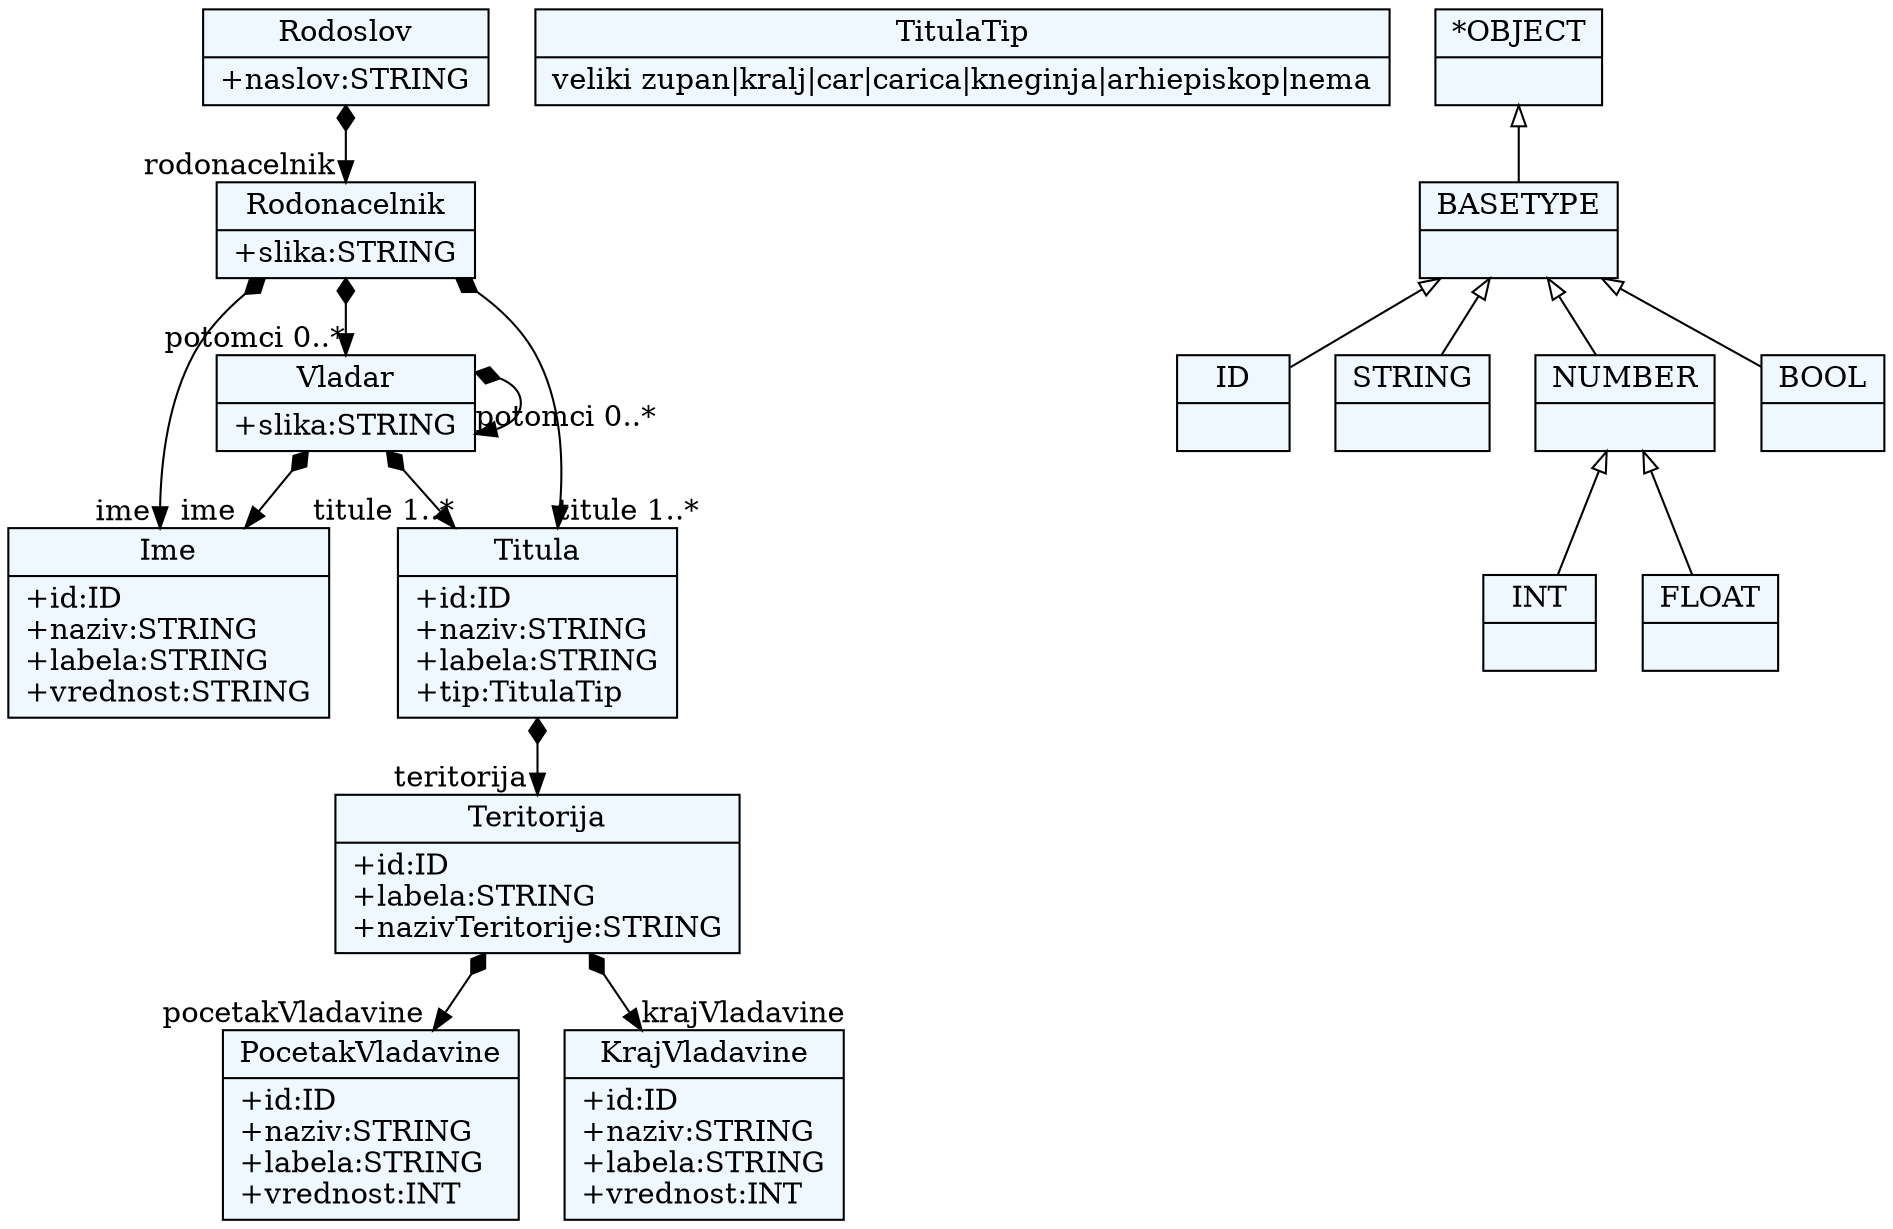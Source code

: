 
    digraph xtext {
    fontname = "Bitstream Vera Sans"
    fontsize = 8
    node[
        shape=record,
        style=filled,
        fillcolor=aliceblue
    ]
    nodesep = 0.3
    edge[dir=black,arrowtail=empty]


20526664 -> 20545544[arrowtail=diamond, dir=both, headlabel="ime "]
20526664 -> 52844088[arrowtail=diamond, dir=both, headlabel="titule 1..*"]
20526664 -> 20542712[arrowtail=diamond, dir=both, headlabel="potomci 0..*"]
20526664[ label="{Rodonacelnik|+slika:STRING\l}"]

52843144[ label="{PocetakVladavine|+id:ID\l+naziv:STRING\l+labela:STRING\l+vrednost:INT\l}"]

20535160 -> 20526664[arrowtail=diamond, dir=both, headlabel="rodonacelnik "]
20535160[ label="{Rodoslov|+naslov:STRING\l}"]

20542712 -> 20545544[arrowtail=diamond, dir=both, headlabel="ime "]
20542712 -> 52844088[arrowtail=diamond, dir=both, headlabel="titule 1..*"]
20542712 -> 20542712[arrowtail=diamond, dir=both, headlabel="potomci 0..*"]
20542712[ label="{Vladar|+slika:STRING\l}"]

52849752 -> 52843144[arrowtail=diamond, dir=both, headlabel="pocetakVladavine "]
52849752 -> 52852584[arrowtail=diamond, dir=both, headlabel="krajVladavine "]
52849752[ label="{Teritorija|+id:ID\l+labela:STRING\l+nazivTeritorije:STRING\l}"]

52846920[ label="{TitulaTip|veliki zupan\|kralj\|car\|carica\|kneginja\|arhiepiskop\|nema}"]

20545544[ label="{Ime|+id:ID\l+naziv:STRING\l+labela:STRING\l+vrednost:STRING\l}"]

52844088 -> 52849752[arrowtail=diamond, dir=both, headlabel="teritorija "]
52844088[ label="{Titula|+id:ID\l+naziv:STRING\l+labela:STRING\l+tip:TitulaTip\l}"]

52852584[ label="{KrajVladavine|+id:ID\l+naziv:STRING\l+labela:STRING\l+vrednost:INT\l}"]

20541768[ label="{*OBJECT|}"]
20541768 -> 20538936 [dir=back]

20521944[ label="{ID|}"]

20524776[ label="{STRING|}"]

20530440[ label="{INT|}"]

20536104[ label="{NUMBER|}"]
20536104 -> 20533272 [dir=back]
20536104 -> 20530440 [dir=back]

20533272[ label="{FLOAT|}"]

20527608[ label="{BOOL|}"]

20538936[ label="{BASETYPE|}"]
20538936 -> 20536104 [dir=back]
20538936 -> 20527608 [dir=back]
20538936 -> 20521944 [dir=back]
20538936 -> 20524776 [dir=back]


}

